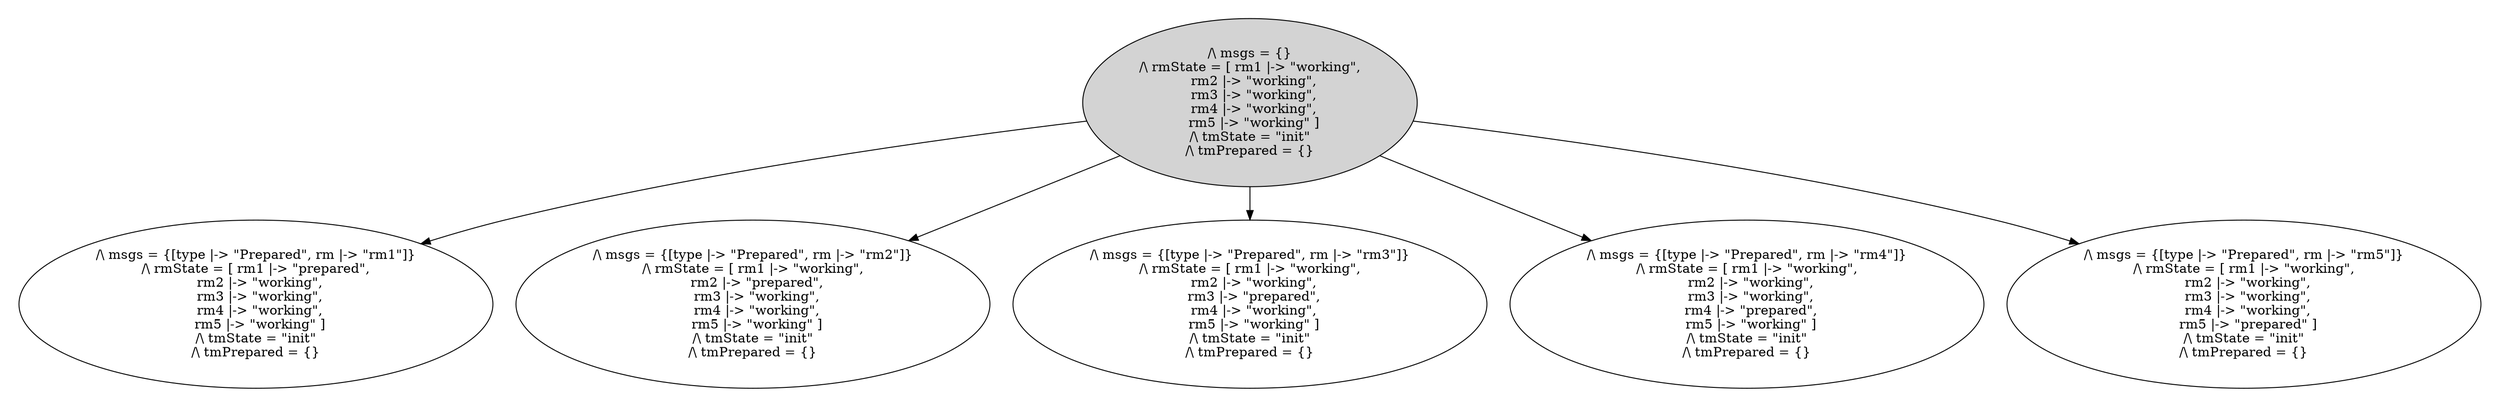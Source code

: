strict digraph DiskGraph {
nodesep=0.35;
subgraph cluster_graph {
color="white";
4012547417037692401 [label="/\\ msgs = {}\n/\\ rmState = [ rm1 |-> \"working\",\n  rm2 |-> \"working\",\n  rm3 |-> \"working\",\n  rm4 |-> \"working\",\n  rm5 |-> \"working\" ]\n/\\ tmState = \"init\"\n/\\ tmPrepared = {}",style = filled]
4012547417037692401 -> -452979896181394214 [label="",color="black",fontcolor="black"];
-452979896181394214 [label="/\\ msgs = {[type |-> \"Prepared\", rm |-> \"rm1\"]}\n/\\ rmState = [ rm1 |-> \"prepared\",\n  rm2 |-> \"working\",\n  rm3 |-> \"working\",\n  rm4 |-> \"working\",\n  rm5 |-> \"working\" ]\n/\\ tmState = \"init\"\n/\\ tmPrepared = {}"];
4012547417037692401 -> 951806115973701886 [label="",color="black",fontcolor="black"];
951806115973701886 [label="/\\ msgs = {[type |-> \"Prepared\", rm |-> \"rm2\"]}\n/\\ rmState = [ rm1 |-> \"working\",\n  rm2 |-> \"prepared\",\n  rm3 |-> \"working\",\n  rm4 |-> \"working\",\n  rm5 |-> \"working\" ]\n/\\ tmState = \"init\"\n/\\ tmPrepared = {}"];
4012547417037692401 -> 1026071513945460459 [label="",color="black",fontcolor="black"];
1026071513945460459 [label="/\\ msgs = {[type |-> \"Prepared\", rm |-> \"rm3\"]}\n/\\ rmState = [ rm1 |-> \"working\",\n  rm2 |-> \"working\",\n  rm3 |-> \"prepared\",\n  rm4 |-> \"working\",\n  rm5 |-> \"working\" ]\n/\\ tmState = \"init\"\n/\\ tmPrepared = {}"];
4012547417037692401 -> -4577416556643960822 [label="",color="black",fontcolor="black"];
-4577416556643960822 [label="/\\ msgs = {[type |-> \"Prepared\", rm |-> \"rm4\"]}\n/\\ rmState = [ rm1 |-> \"working\",\n  rm2 |-> \"working\",\n  rm3 |-> \"working\",\n  rm4 |-> \"prepared\",\n  rm5 |-> \"working\" ]\n/\\ tmState = \"init\"\n/\\ tmPrepared = {}"];
4012547417037692401 -> 850052742641833176 [label="",color="black",fontcolor="black"];
850052742641833176 [label="/\\ msgs = {[type |-> \"Prepared\", rm |-> \"rm5\"]}\n/\\ rmState = [ rm1 |-> \"working\",\n  rm2 |-> \"working\",\n  rm3 |-> \"working\",\n  rm4 |-> \"working\",\n  rm5 |-> \"prepared\" ]\n/\\ tmState = \"init\"\n/\\ tmPrepared = {}"];
{rank = same; 4012547417037692401;}
}
}